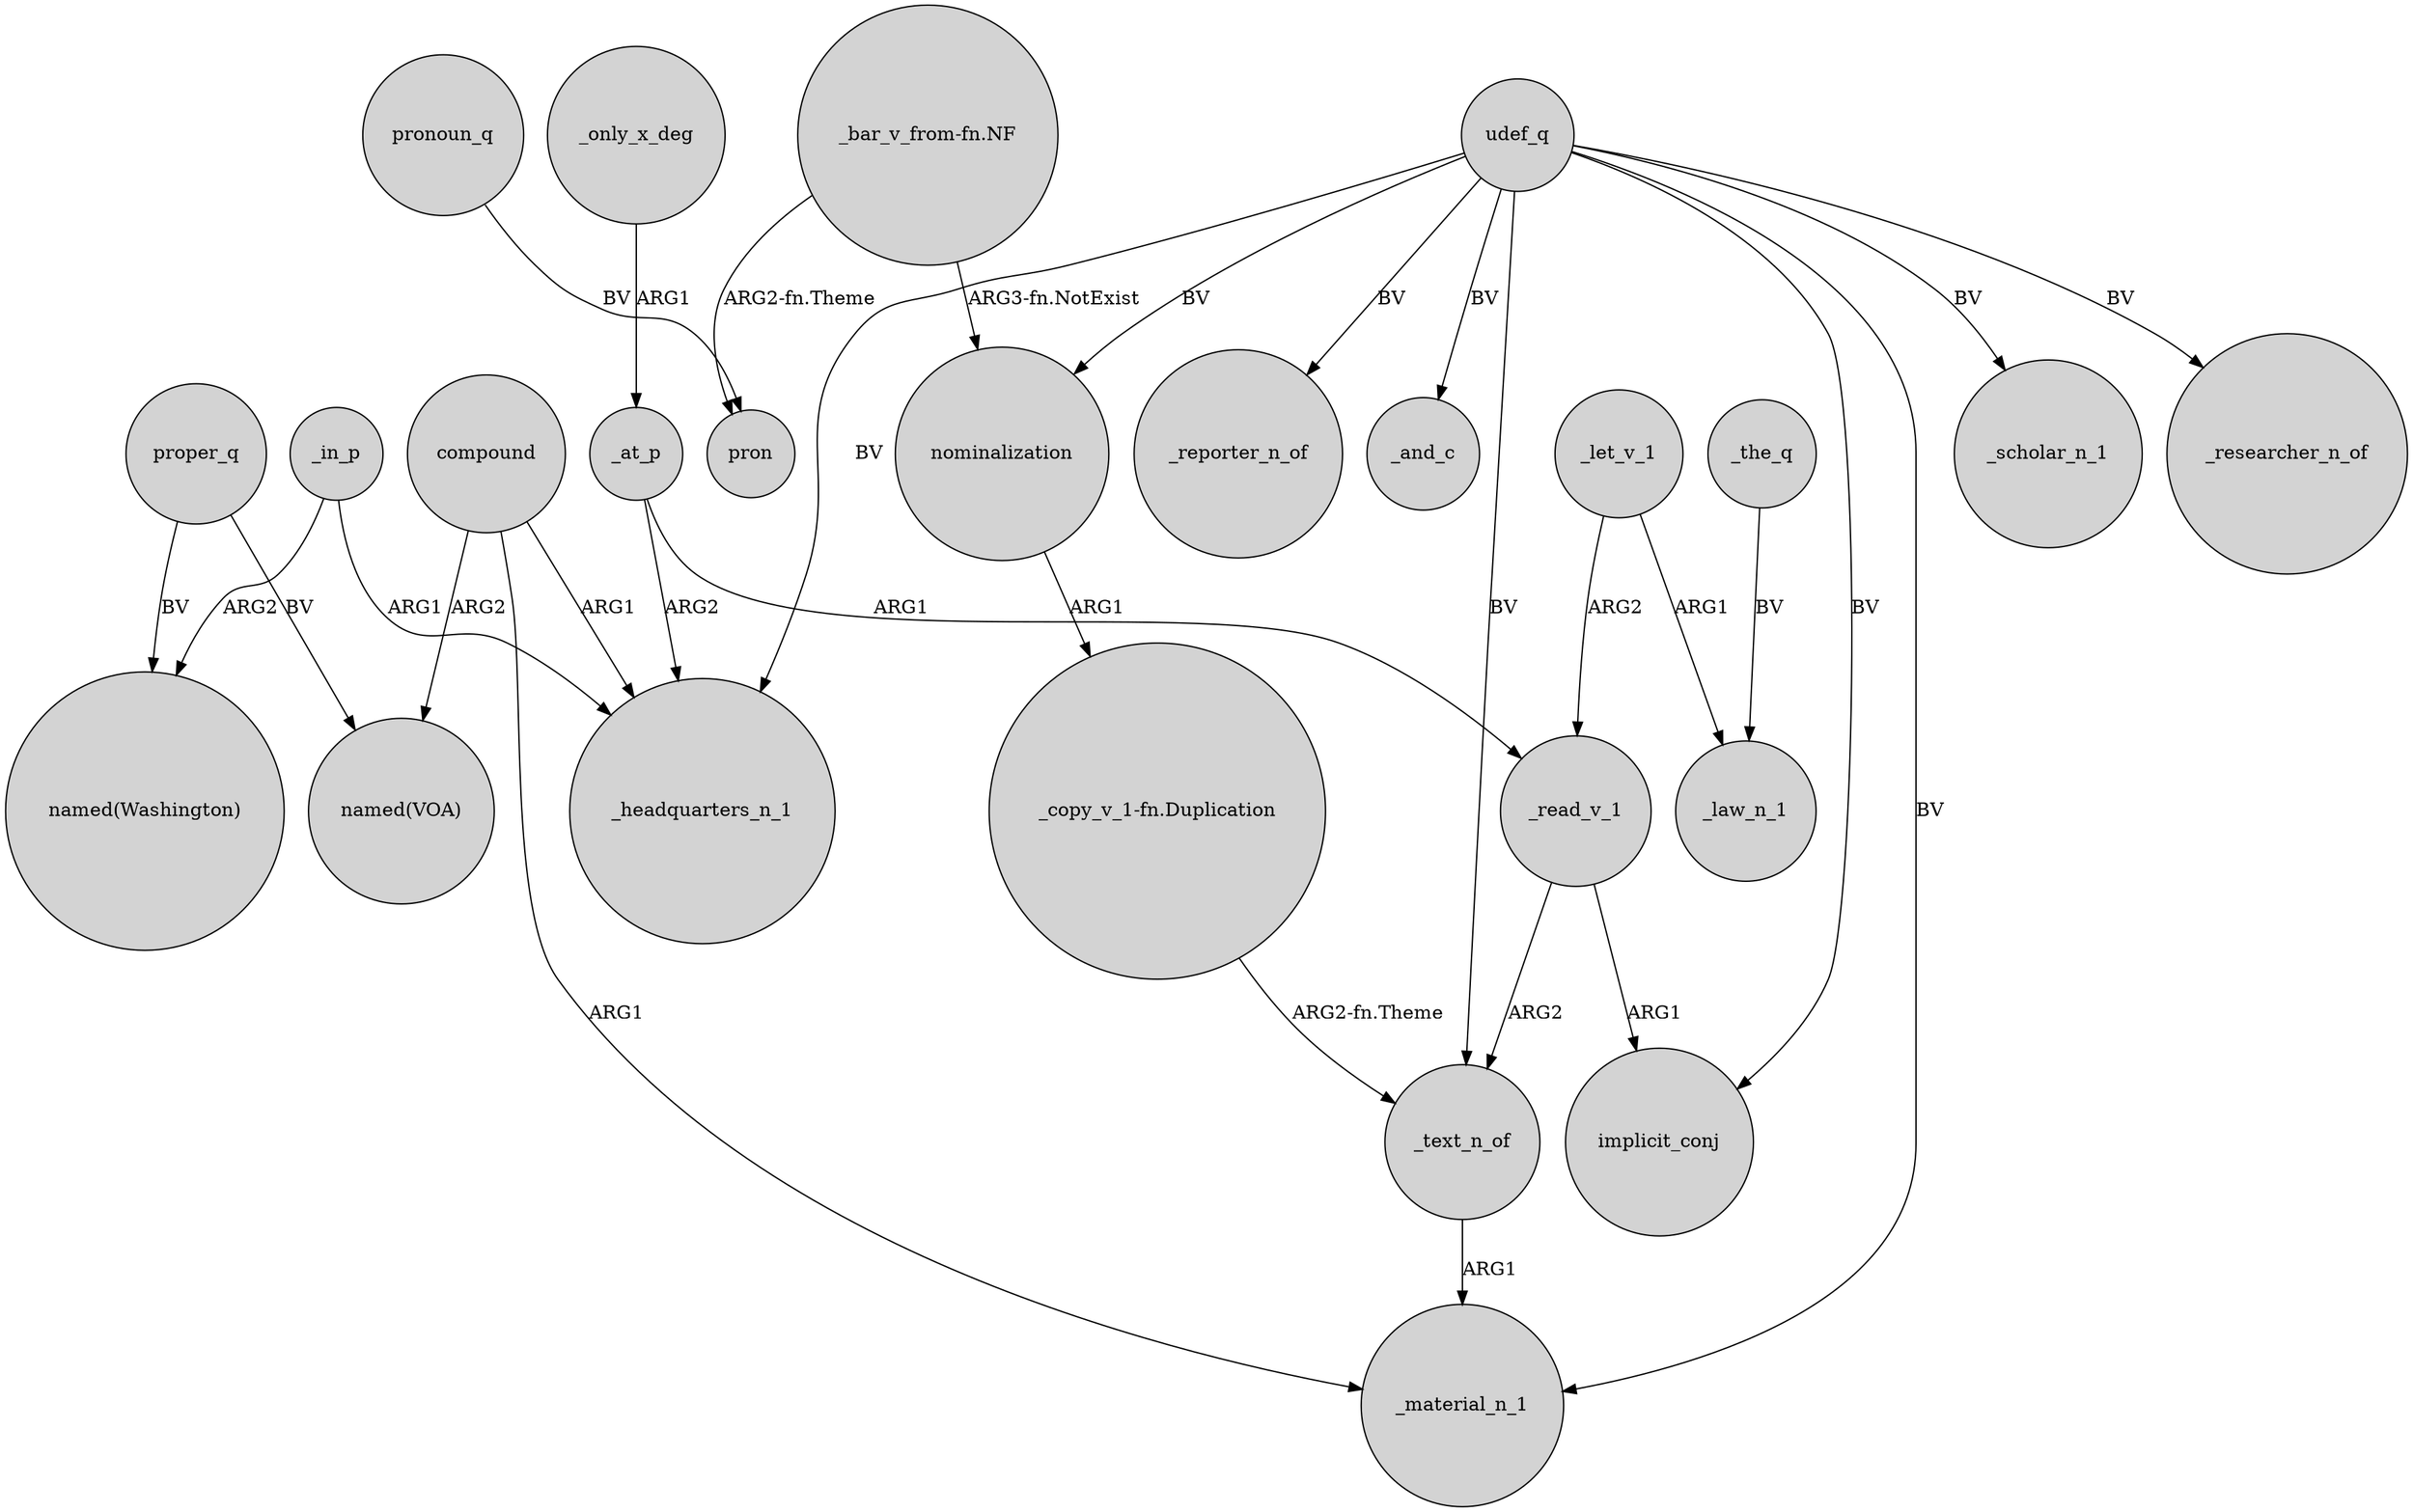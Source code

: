 digraph {
	node [shape=circle style=filled]
	proper_q -> "named(VOA)" [label=BV]
	udef_q -> _headquarters_n_1 [label=BV]
	udef_q -> _text_n_of [label=BV]
	_text_n_of -> _material_n_1 [label=ARG1]
	"_copy_v_1-fn.Duplication" -> _text_n_of [label="ARG2-fn.Theme"]
	compound -> _material_n_1 [label=ARG1]
	udef_q -> _scholar_n_1 [label=BV]
	compound -> _headquarters_n_1 [label=ARG1]
	_only_x_deg -> _at_p [label=ARG1]
	udef_q -> implicit_conj [label=BV]
	_read_v_1 -> _text_n_of [label=ARG2]
	proper_q -> "named(Washington)" [label=BV]
	compound -> "named(VOA)" [label=ARG2]
	pronoun_q -> pron [label=BV]
	_in_p -> _headquarters_n_1 [label=ARG1]
	udef_q -> _researcher_n_of [label=BV]
	nominalization -> "_copy_v_1-fn.Duplication" [label=ARG1]
	_the_q -> _law_n_1 [label=BV]
	udef_q -> _reporter_n_of [label=BV]
	_at_p -> _read_v_1 [label=ARG1]
	udef_q -> nominalization [label=BV]
	_let_v_1 -> _law_n_1 [label=ARG1]
	_read_v_1 -> implicit_conj [label=ARG1]
	"_bar_v_from-fn.NF" -> nominalization [label="ARG3-fn.NotExist"]
	_let_v_1 -> _read_v_1 [label=ARG2]
	_at_p -> _headquarters_n_1 [label=ARG2]
	_in_p -> "named(Washington)" [label=ARG2]
	udef_q -> _and_c [label=BV]
	"_bar_v_from-fn.NF" -> pron [label="ARG2-fn.Theme"]
	udef_q -> _material_n_1 [label=BV]
}
